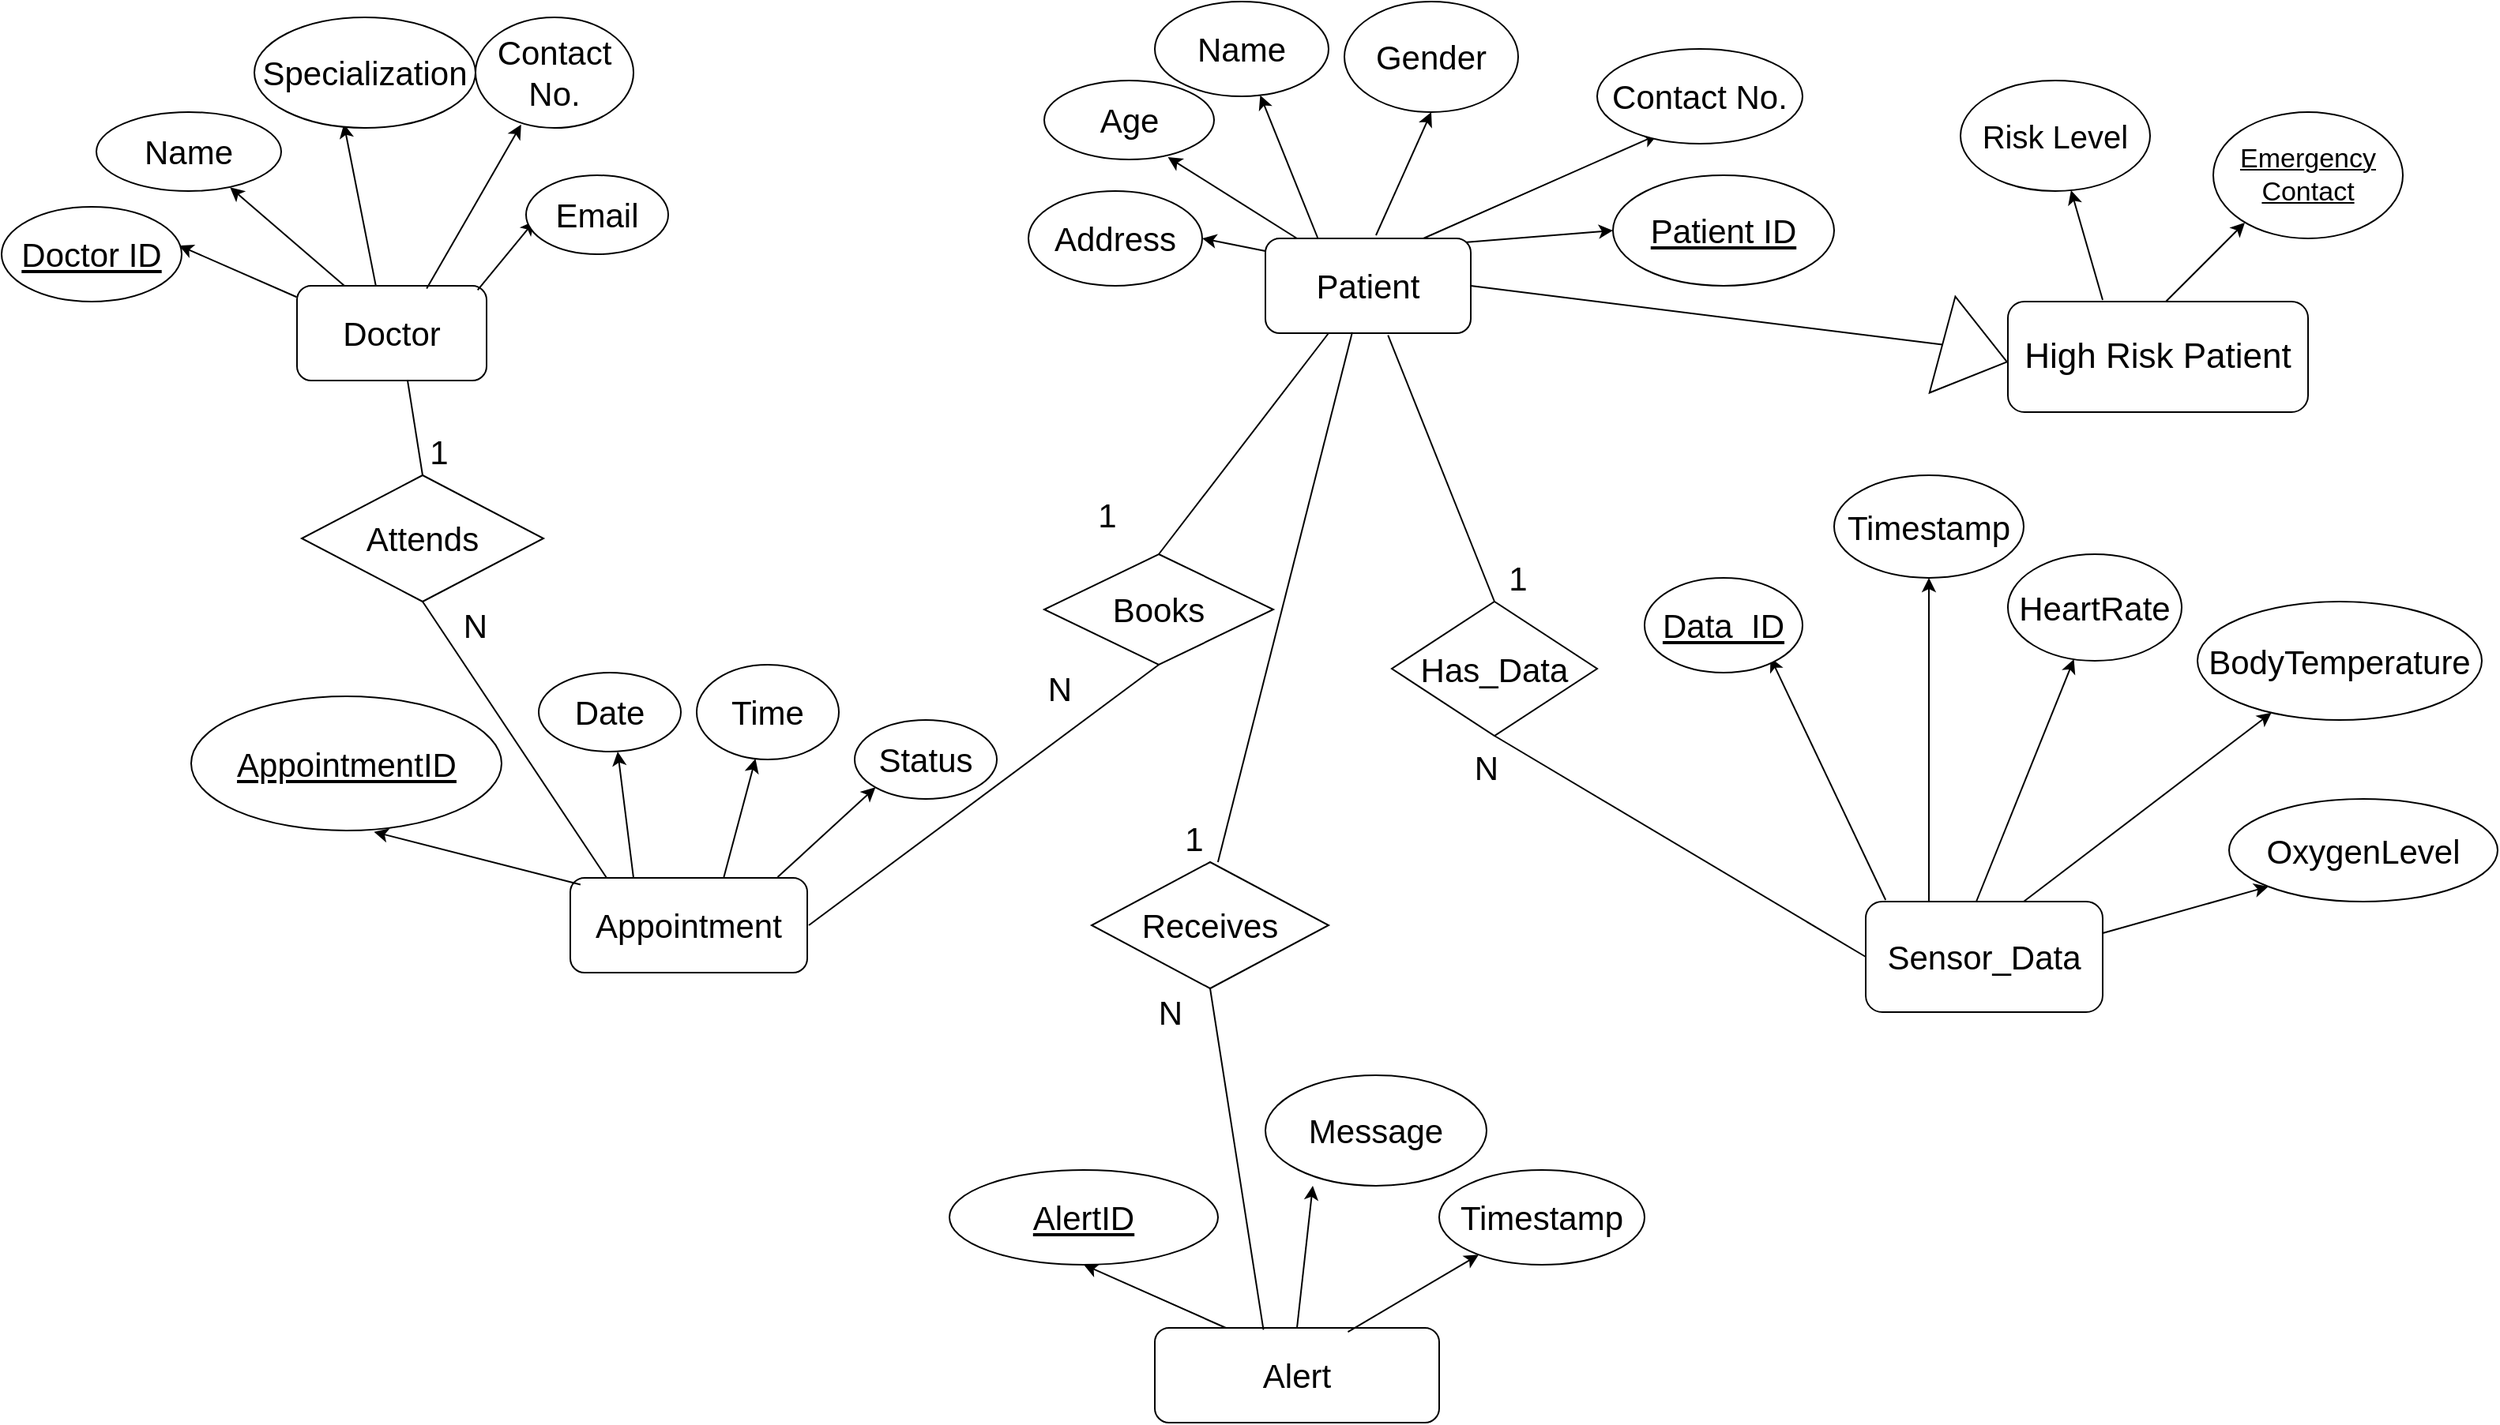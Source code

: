 <mxfile version="26.0.15">
  <diagram id="C5RBs43oDa-KdzZeNtuy" name="Page-1">
    <mxGraphModel dx="2514" dy="914" grid="1" gridSize="10" guides="1" tooltips="1" connect="1" arrows="1" fold="1" page="1" pageScale="1" pageWidth="827" pageHeight="1169" math="0" shadow="0">
      <root>
        <mxCell id="WIyWlLk6GJQsqaUBKTNV-0" />
        <mxCell id="WIyWlLk6GJQsqaUBKTNV-1" parent="WIyWlLk6GJQsqaUBKTNV-0" />
        <mxCell id="7LqxHddViOQpiFdT0loC-2" value="" style="endArrow=classic;html=1;rounded=0;exitX=0.171;exitY=0.025;exitDx=0;exitDy=0;exitPerimeter=0;fontSize=21;" edge="1" parent="WIyWlLk6GJQsqaUBKTNV-1" target="7LqxHddViOQpiFdT0loC-3">
          <mxGeometry width="50" height="50" relative="1" as="geometry">
            <mxPoint x="43.94" y="151.75" as="sourcePoint" />
            <mxPoint x="60" y="100" as="targetPoint" />
          </mxGeometry>
        </mxCell>
        <mxCell id="7LqxHddViOQpiFdT0loC-3" value="Name" style="ellipse;whiteSpace=wrap;html=1;fontSize=21;" vertex="1" parent="WIyWlLk6GJQsqaUBKTNV-1">
          <mxGeometry x="-60" width="110" height="60" as="geometry" />
        </mxCell>
        <mxCell id="7LqxHddViOQpiFdT0loC-4" value="" style="endArrow=classic;html=1;rounded=0;entryX=0.728;entryY=0.97;entryDx=0;entryDy=0;entryPerimeter=0;fontSize=21;" edge="1" parent="WIyWlLk6GJQsqaUBKTNV-1" target="7LqxHddViOQpiFdT0loC-5">
          <mxGeometry width="50" height="50" relative="1" as="geometry">
            <mxPoint x="30" y="150" as="sourcePoint" />
            <mxPoint x="-10" y="110" as="targetPoint" />
          </mxGeometry>
        </mxCell>
        <mxCell id="7LqxHddViOQpiFdT0loC-5" value="Age" style="ellipse;whiteSpace=wrap;html=1;fontSize=21;" vertex="1" parent="WIyWlLk6GJQsqaUBKTNV-1">
          <mxGeometry x="-130" y="50" width="107.5" height="50" as="geometry" />
        </mxCell>
        <mxCell id="7LqxHddViOQpiFdT0loC-6" value="" style="endArrow=classic;html=1;rounded=0;entryX=0.5;entryY=1;entryDx=0;entryDy=0;fontSize=21;" edge="1" parent="WIyWlLk6GJQsqaUBKTNV-1" target="7LqxHddViOQpiFdT0loC-7">
          <mxGeometry width="50" height="50" relative="1" as="geometry">
            <mxPoint x="80" y="148" as="sourcePoint" />
            <mxPoint x="100" y="100" as="targetPoint" />
          </mxGeometry>
        </mxCell>
        <mxCell id="7LqxHddViOQpiFdT0loC-7" value="Gender" style="ellipse;whiteSpace=wrap;html=1;fontSize=21;" vertex="1" parent="WIyWlLk6GJQsqaUBKTNV-1">
          <mxGeometry x="60" width="110" height="70" as="geometry" />
        </mxCell>
        <mxCell id="7LqxHddViOQpiFdT0loC-8" style="edgeStyle=orthogonalEdgeStyle;rounded=0;orthogonalLoop=1;jettySize=auto;html=1;exitX=0.5;exitY=1;exitDx=0;exitDy=0;fontSize=21;" edge="1" parent="WIyWlLk6GJQsqaUBKTNV-1" source="7LqxHddViOQpiFdT0loC-7" target="7LqxHddViOQpiFdT0loC-7">
          <mxGeometry relative="1" as="geometry" />
        </mxCell>
        <mxCell id="7LqxHddViOQpiFdT0loC-9" value="" style="endArrow=classic;html=1;rounded=0;entryX=0.294;entryY=0.906;entryDx=0;entryDy=0;entryPerimeter=0;fontSize=21;" edge="1" parent="WIyWlLk6GJQsqaUBKTNV-1" target="7LqxHddViOQpiFdT0loC-10">
          <mxGeometry width="50" height="50" relative="1" as="geometry">
            <mxPoint x="110" y="150" as="sourcePoint" />
            <mxPoint x="150" y="80" as="targetPoint" />
          </mxGeometry>
        </mxCell>
        <mxCell id="7LqxHddViOQpiFdT0loC-10" value="Contact No." style="ellipse;whiteSpace=wrap;html=1;fontSize=21;" vertex="1" parent="WIyWlLk6GJQsqaUBKTNV-1">
          <mxGeometry x="220" y="30" width="130" height="60" as="geometry" />
        </mxCell>
        <mxCell id="7LqxHddViOQpiFdT0loC-11" value="" style="endArrow=classic;html=1;rounded=0;exitX=0.958;exitY=0.044;exitDx=0;exitDy=0;exitPerimeter=0;fontSize=21;entryX=0;entryY=0.5;entryDx=0;entryDy=0;" edge="1" parent="WIyWlLk6GJQsqaUBKTNV-1" source="7LqxHddViOQpiFdT0loC-16" target="7LqxHddViOQpiFdT0loC-12">
          <mxGeometry width="50" height="50" relative="1" as="geometry">
            <mxPoint x="140" y="150" as="sourcePoint" />
            <mxPoint x="190" y="100" as="targetPoint" />
          </mxGeometry>
        </mxCell>
        <mxCell id="7LqxHddViOQpiFdT0loC-12" value="&lt;u&gt;Patient ID&lt;/u&gt;" style="ellipse;whiteSpace=wrap;html=1;fontSize=21;" vertex="1" parent="WIyWlLk6GJQsqaUBKTNV-1">
          <mxGeometry x="230" y="110" width="140" height="70" as="geometry" />
        </mxCell>
        <mxCell id="7LqxHddViOQpiFdT0loC-13" value="" style="endArrow=classic;html=1;rounded=0;exitX=0;exitY=0.143;exitDx=0;exitDy=0;exitPerimeter=0;entryX=1;entryY=0.5;entryDx=0;entryDy=0;fontSize=21;" edge="1" parent="WIyWlLk6GJQsqaUBKTNV-1" target="7LqxHddViOQpiFdT0loC-14">
          <mxGeometry width="50" height="50" relative="1" as="geometry">
            <mxPoint x="20" y="160.01" as="sourcePoint" />
            <mxPoint x="-30" y="150" as="targetPoint" />
          </mxGeometry>
        </mxCell>
        <mxCell id="7LqxHddViOQpiFdT0loC-14" value="Address" style="ellipse;whiteSpace=wrap;html=1;fontSize=21;" vertex="1" parent="WIyWlLk6GJQsqaUBKTNV-1">
          <mxGeometry x="-140" y="120" width="110" height="60" as="geometry" />
        </mxCell>
        <mxCell id="7LqxHddViOQpiFdT0loC-16" value="&lt;font&gt;Patient&lt;/font&gt;" style="rounded=1;whiteSpace=wrap;html=1;fontSize=21;" vertex="1" parent="WIyWlLk6GJQsqaUBKTNV-1">
          <mxGeometry x="10" y="150" width="130" height="60" as="geometry" />
        </mxCell>
        <mxCell id="7LqxHddViOQpiFdT0loC-18" value="&lt;font&gt;Doctor&lt;/font&gt;" style="rounded=1;whiteSpace=wrap;html=1;fontSize=21;" vertex="1" parent="WIyWlLk6GJQsqaUBKTNV-1">
          <mxGeometry x="-603" y="180" width="120" height="60" as="geometry" />
        </mxCell>
        <mxCell id="7LqxHddViOQpiFdT0loC-19" value="" style="endArrow=classic;html=1;rounded=0;exitX=-0.002;exitY=0.119;exitDx=0;exitDy=0;entryX=0.715;entryY=0.934;entryDx=0;entryDy=0;entryPerimeter=0;exitPerimeter=0;fontSize=21;" edge="1" parent="WIyWlLk6GJQsqaUBKTNV-1" source="7LqxHddViOQpiFdT0loC-18">
          <mxGeometry width="50" height="50" relative="1" as="geometry">
            <mxPoint x="-605.11" y="183.08" as="sourcePoint" />
            <mxPoint x="-677.65" y="154.53" as="targetPoint" />
          </mxGeometry>
        </mxCell>
        <mxCell id="7LqxHddViOQpiFdT0loC-22" value="&lt;u&gt;&lt;font&gt;Doctor ID&lt;/font&gt;&lt;/u&gt;" style="ellipse;whiteSpace=wrap;html=1;fontSize=21;" vertex="1" parent="WIyWlLk6GJQsqaUBKTNV-1">
          <mxGeometry x="-790" y="130" width="114" height="60" as="geometry" />
        </mxCell>
        <mxCell id="7LqxHddViOQpiFdT0loC-25" value="" style="endArrow=classic;html=1;rounded=0;entryX=0.723;entryY=0.953;entryDx=0;entryDy=0;entryPerimeter=0;exitX=0.25;exitY=0;exitDx=0;exitDy=0;fontSize=21;" edge="1" parent="WIyWlLk6GJQsqaUBKTNV-1" source="7LqxHddViOQpiFdT0loC-18" target="7LqxHddViOQpiFdT0loC-26">
          <mxGeometry width="50" height="50" relative="1" as="geometry">
            <mxPoint x="-593" y="180" as="sourcePoint" />
            <mxPoint x="-633" y="130" as="targetPoint" />
          </mxGeometry>
        </mxCell>
        <mxCell id="7LqxHddViOQpiFdT0loC-26" value="Name" style="ellipse;whiteSpace=wrap;html=1;fontSize=21;" vertex="1" parent="WIyWlLk6GJQsqaUBKTNV-1">
          <mxGeometry x="-730" y="70" width="117" height="50" as="geometry" />
        </mxCell>
        <mxCell id="7LqxHddViOQpiFdT0loC-27" value="" style="endArrow=classic;html=1;rounded=0;entryX=0.405;entryY=0.964;entryDx=0;entryDy=0;entryPerimeter=0;exitX=0.416;exitY=0.001;exitDx=0;exitDy=0;exitPerimeter=0;fontSize=21;" edge="1" parent="WIyWlLk6GJQsqaUBKTNV-1" source="7LqxHddViOQpiFdT0loC-18" target="7LqxHddViOQpiFdT0loC-28">
          <mxGeometry width="50" height="50" relative="1" as="geometry">
            <mxPoint x="-573" y="180" as="sourcePoint" />
            <mxPoint x="-573" y="120" as="targetPoint" />
          </mxGeometry>
        </mxCell>
        <mxCell id="7LqxHddViOQpiFdT0loC-28" value="Specialization" style="ellipse;whiteSpace=wrap;html=1;fontSize=21;" vertex="1" parent="WIyWlLk6GJQsqaUBKTNV-1">
          <mxGeometry x="-630" y="10" width="140" height="70" as="geometry" />
        </mxCell>
        <mxCell id="7LqxHddViOQpiFdT0loC-30" value="" style="endArrow=classic;html=1;rounded=0;entryX=0.289;entryY=0.97;entryDx=0;entryDy=0;entryPerimeter=0;exitX=0.684;exitY=0.03;exitDx=0;exitDy=0;exitPerimeter=0;fontSize=21;" edge="1" parent="WIyWlLk6GJQsqaUBKTNV-1" source="7LqxHddViOQpiFdT0loC-18" target="7LqxHddViOQpiFdT0loC-31">
          <mxGeometry width="50" height="50" relative="1" as="geometry">
            <mxPoint x="-523" y="180" as="sourcePoint" />
            <mxPoint x="-473" y="130" as="targetPoint" />
          </mxGeometry>
        </mxCell>
        <mxCell id="7LqxHddViOQpiFdT0loC-31" value="Contact No." style="ellipse;whiteSpace=wrap;html=1;fontSize=21;" vertex="1" parent="WIyWlLk6GJQsqaUBKTNV-1">
          <mxGeometry x="-490" y="10" width="100" height="70" as="geometry" />
        </mxCell>
        <mxCell id="7LqxHddViOQpiFdT0loC-32" value="" style="endArrow=classic;html=1;rounded=0;exitX=0.953;exitY=0.045;exitDx=0;exitDy=0;exitPerimeter=0;entryX=0.004;entryY=0.723;entryDx=0;entryDy=0;entryPerimeter=0;fontSize=21;" edge="1" parent="WIyWlLk6GJQsqaUBKTNV-1" source="7LqxHddViOQpiFdT0loC-18">
          <mxGeometry width="50" height="50" relative="1" as="geometry">
            <mxPoint x="-493" y="178" as="sourcePoint" />
            <mxPoint x="-452.64" y="138.92" as="targetPoint" />
          </mxGeometry>
        </mxCell>
        <mxCell id="7LqxHddViOQpiFdT0loC-33" value="Email" style="ellipse;whiteSpace=wrap;html=1;fontSize=21;" vertex="1" parent="WIyWlLk6GJQsqaUBKTNV-1">
          <mxGeometry x="-458" y="110" width="90" height="50" as="geometry" />
        </mxCell>
        <mxCell id="7LqxHddViOQpiFdT0loC-34" value="&lt;font&gt;Sensor_Data&lt;/font&gt;" style="rounded=1;whiteSpace=wrap;html=1;fontSize=21;" vertex="1" parent="WIyWlLk6GJQsqaUBKTNV-1">
          <mxGeometry x="390" y="570" width="150" height="70" as="geometry" />
        </mxCell>
        <mxCell id="7LqxHddViOQpiFdT0loC-35" value="" style="endArrow=classic;html=1;rounded=0;exitX=0.084;exitY=-0.014;exitDx=0;exitDy=0;exitPerimeter=0;entryX=0.797;entryY=0.841;entryDx=0;entryDy=0;entryPerimeter=0;fontSize=21;" edge="1" parent="WIyWlLk6GJQsqaUBKTNV-1" source="7LqxHddViOQpiFdT0loC-34" target="7LqxHddViOQpiFdT0loC-37">
          <mxGeometry width="50" height="50" relative="1" as="geometry">
            <mxPoint x="420" y="570" as="sourcePoint" />
            <mxPoint x="375.355" y="542.678" as="targetPoint" />
          </mxGeometry>
        </mxCell>
        <mxCell id="7LqxHddViOQpiFdT0loC-37" value="&lt;font&gt;&lt;u&gt;Data_ID&lt;/u&gt;&lt;/font&gt;" style="ellipse;whiteSpace=wrap;html=1;fontSize=21;" vertex="1" parent="WIyWlLk6GJQsqaUBKTNV-1">
          <mxGeometry x="250" y="365" width="100" height="60" as="geometry" />
        </mxCell>
        <mxCell id="7LqxHddViOQpiFdT0loC-38" value="" style="endArrow=classic;html=1;rounded=0;fontSize=21;" edge="1" parent="WIyWlLk6GJQsqaUBKTNV-1" target="7LqxHddViOQpiFdT0loC-39">
          <mxGeometry width="50" height="50" relative="1" as="geometry">
            <mxPoint x="430" y="570" as="sourcePoint" />
            <mxPoint x="420" y="510" as="targetPoint" />
          </mxGeometry>
        </mxCell>
        <mxCell id="7LqxHddViOQpiFdT0loC-39" value="Timestamp" style="ellipse;whiteSpace=wrap;html=1;fontSize=21;" vertex="1" parent="WIyWlLk6GJQsqaUBKTNV-1">
          <mxGeometry x="370" y="300" width="120" height="65" as="geometry" />
        </mxCell>
        <mxCell id="7LqxHddViOQpiFdT0loC-40" value="" style="endArrow=classic;html=1;rounded=0;fontSize=21;" edge="1" parent="WIyWlLk6GJQsqaUBKTNV-1" target="7LqxHddViOQpiFdT0loC-41">
          <mxGeometry width="50" height="50" relative="1" as="geometry">
            <mxPoint x="460" y="570" as="sourcePoint" />
            <mxPoint x="500" y="510" as="targetPoint" />
          </mxGeometry>
        </mxCell>
        <mxCell id="7LqxHddViOQpiFdT0loC-41" value="HeartRate" style="ellipse;whiteSpace=wrap;html=1;fontSize=21;" vertex="1" parent="WIyWlLk6GJQsqaUBKTNV-1">
          <mxGeometry x="480" y="350" width="110" height="67.5" as="geometry" />
        </mxCell>
        <mxCell id="7LqxHddViOQpiFdT0loC-42" value="" style="endArrow=classic;html=1;rounded=0;fontSize=21;" edge="1" parent="WIyWlLk6GJQsqaUBKTNV-1" target="7LqxHddViOQpiFdT0loC-43">
          <mxGeometry width="50" height="50" relative="1" as="geometry">
            <mxPoint x="490" y="570" as="sourcePoint" />
            <mxPoint x="560" y="500" as="targetPoint" />
          </mxGeometry>
        </mxCell>
        <mxCell id="7LqxHddViOQpiFdT0loC-43" value="BodyTemperature" style="ellipse;whiteSpace=wrap;html=1;fontSize=21;" vertex="1" parent="WIyWlLk6GJQsqaUBKTNV-1">
          <mxGeometry x="600" y="380" width="180" height="75" as="geometry" />
        </mxCell>
        <mxCell id="7LqxHddViOQpiFdT0loC-44" value="" style="endArrow=classic;html=1;rounded=0;fontSize=21;entryX=0;entryY=1;entryDx=0;entryDy=0;" edge="1" parent="WIyWlLk6GJQsqaUBKTNV-1" target="7LqxHddViOQpiFdT0loC-45">
          <mxGeometry width="50" height="50" relative="1" as="geometry">
            <mxPoint x="540" y="590" as="sourcePoint" />
            <mxPoint x="590" y="550" as="targetPoint" />
          </mxGeometry>
        </mxCell>
        <mxCell id="7LqxHddViOQpiFdT0loC-45" value="OxygenLevel" style="ellipse;whiteSpace=wrap;html=1;fontSize=21;" vertex="1" parent="WIyWlLk6GJQsqaUBKTNV-1">
          <mxGeometry x="620" y="505" width="170" height="65" as="geometry" />
        </mxCell>
        <mxCell id="7LqxHddViOQpiFdT0loC-47" value="&lt;font&gt;Appointment&lt;/font&gt;" style="rounded=1;whiteSpace=wrap;html=1;fontSize=21;" vertex="1" parent="WIyWlLk6GJQsqaUBKTNV-1">
          <mxGeometry x="-430" y="555" width="150" height="60" as="geometry" />
        </mxCell>
        <mxCell id="7LqxHddViOQpiFdT0loC-48" value="" style="endArrow=classic;html=1;rounded=0;entryX=0.589;entryY=1.01;entryDx=0;entryDy=0;entryPerimeter=0;exitX=0.043;exitY=0.071;exitDx=0;exitDy=0;exitPerimeter=0;fontSize=21;" edge="1" parent="WIyWlLk6GJQsqaUBKTNV-1" source="7LqxHddViOQpiFdT0loC-47" target="7LqxHddViOQpiFdT0loC-50">
          <mxGeometry width="50" height="50" relative="1" as="geometry">
            <mxPoint x="-430" y="555" as="sourcePoint" />
            <mxPoint x="-430" y="495" as="targetPoint" />
          </mxGeometry>
        </mxCell>
        <mxCell id="7LqxHddViOQpiFdT0loC-50" value="&lt;u&gt;AppointmentID&lt;/u&gt;" style="ellipse;whiteSpace=wrap;html=1;fontSize=21;" vertex="1" parent="WIyWlLk6GJQsqaUBKTNV-1">
          <mxGeometry x="-670" y="440" width="196.5" height="85" as="geometry" />
        </mxCell>
        <mxCell id="7LqxHddViOQpiFdT0loC-51" value="" style="endArrow=classic;html=1;rounded=0;fontSize=21;" edge="1" parent="WIyWlLk6GJQsqaUBKTNV-1">
          <mxGeometry width="50" height="50" relative="1" as="geometry">
            <mxPoint x="-390" y="555" as="sourcePoint" />
            <mxPoint x="-400" y="475" as="targetPoint" />
          </mxGeometry>
        </mxCell>
        <mxCell id="7LqxHddViOQpiFdT0loC-52" value="Date" style="ellipse;whiteSpace=wrap;html=1;fontSize=21;" vertex="1" parent="WIyWlLk6GJQsqaUBKTNV-1">
          <mxGeometry x="-450" y="425" width="90" height="50" as="geometry" />
        </mxCell>
        <mxCell id="7LqxHddViOQpiFdT0loC-53" value="" style="endArrow=classic;html=1;rounded=0;exitX=0.648;exitY=-0.008;exitDx=0;exitDy=0;exitPerimeter=0;fontSize=21;" edge="1" parent="WIyWlLk6GJQsqaUBKTNV-1" source="7LqxHddViOQpiFdT0loC-47" target="7LqxHddViOQpiFdT0loC-54">
          <mxGeometry width="50" height="50" relative="1" as="geometry">
            <mxPoint x="-360" y="555" as="sourcePoint" />
            <mxPoint x="-330" y="485" as="targetPoint" />
          </mxGeometry>
        </mxCell>
        <mxCell id="7LqxHddViOQpiFdT0loC-54" value="Time" style="ellipse;whiteSpace=wrap;html=1;fontSize=21;" vertex="1" parent="WIyWlLk6GJQsqaUBKTNV-1">
          <mxGeometry x="-350" y="420" width="90" height="60" as="geometry" />
        </mxCell>
        <mxCell id="7LqxHddViOQpiFdT0loC-55" value="" style="endArrow=classic;html=1;rounded=0;exitX=0.875;exitY=-0.008;exitDx=0;exitDy=0;exitPerimeter=0;entryX=0;entryY=1;entryDx=0;entryDy=0;fontSize=21;" edge="1" parent="WIyWlLk6GJQsqaUBKTNV-1" source="7LqxHddViOQpiFdT0loC-47" target="7LqxHddViOQpiFdT0loC-56">
          <mxGeometry width="50" height="50" relative="1" as="geometry">
            <mxPoint x="-280" y="560" as="sourcePoint" />
            <mxPoint x="-250" y="495" as="targetPoint" />
          </mxGeometry>
        </mxCell>
        <mxCell id="7LqxHddViOQpiFdT0loC-56" value="Status" style="ellipse;whiteSpace=wrap;html=1;fontSize=21;" vertex="1" parent="WIyWlLk6GJQsqaUBKTNV-1">
          <mxGeometry x="-250" y="455" width="90" height="50" as="geometry" />
        </mxCell>
        <mxCell id="7LqxHddViOQpiFdT0loC-57" value="&lt;font&gt;Alert&lt;/font&gt;" style="rounded=1;whiteSpace=wrap;html=1;fontSize=21;" vertex="1" parent="WIyWlLk6GJQsqaUBKTNV-1">
          <mxGeometry x="-60" y="840" width="180" height="60" as="geometry" />
        </mxCell>
        <mxCell id="7LqxHddViOQpiFdT0loC-58" value="" style="endArrow=classic;html=1;rounded=0;exitX=0.25;exitY=0;exitDx=0;exitDy=0;entryX=0.5;entryY=1;entryDx=0;entryDy=0;fontSize=21;" edge="1" parent="WIyWlLk6GJQsqaUBKTNV-1" source="7LqxHddViOQpiFdT0loC-57" target="7LqxHddViOQpiFdT0loC-59">
          <mxGeometry width="50" height="50" relative="1" as="geometry">
            <mxPoint x="-40" y="860" as="sourcePoint" />
            <mxPoint x="-90" y="820" as="targetPoint" />
            <Array as="points" />
          </mxGeometry>
        </mxCell>
        <mxCell id="7LqxHddViOQpiFdT0loC-59" value="&lt;u&gt;AlertID&lt;/u&gt;" style="ellipse;whiteSpace=wrap;html=1;fontSize=21;" vertex="1" parent="WIyWlLk6GJQsqaUBKTNV-1">
          <mxGeometry x="-190" y="740" width="170" height="60" as="geometry" />
        </mxCell>
        <mxCell id="7LqxHddViOQpiFdT0loC-60" value="" style="endArrow=classic;html=1;rounded=0;exitX=0.5;exitY=0;exitDx=0;exitDy=0;fontSize=21;" edge="1" parent="WIyWlLk6GJQsqaUBKTNV-1" source="7LqxHddViOQpiFdT0loC-57">
          <mxGeometry width="50" height="50" relative="1" as="geometry">
            <mxPoint x="-20" y="856" as="sourcePoint" />
            <mxPoint x="40" y="750" as="targetPoint" />
            <Array as="points">
              <mxPoint x="40" y="750" />
            </Array>
          </mxGeometry>
        </mxCell>
        <mxCell id="7LqxHddViOQpiFdT0loC-61" value="Message" style="ellipse;whiteSpace=wrap;html=1;fontSize=21;" vertex="1" parent="WIyWlLk6GJQsqaUBKTNV-1">
          <mxGeometry x="10" y="680" width="140" height="70" as="geometry" />
        </mxCell>
        <mxCell id="7LqxHddViOQpiFdT0loC-62" value="" style="endArrow=classic;html=1;rounded=0;fontSize=21;exitX=0.679;exitY=0.043;exitDx=0;exitDy=0;exitPerimeter=0;" edge="1" parent="WIyWlLk6GJQsqaUBKTNV-1" source="7LqxHddViOQpiFdT0loC-57" target="7LqxHddViOQpiFdT0loC-63">
          <mxGeometry width="50" height="50" relative="1" as="geometry">
            <mxPoint x="50" y="860" as="sourcePoint" />
            <mxPoint x="100" y="810" as="targetPoint" />
          </mxGeometry>
        </mxCell>
        <mxCell id="7LqxHddViOQpiFdT0loC-63" value="Timestamp" style="ellipse;whiteSpace=wrap;html=1;fontSize=21;" vertex="1" parent="WIyWlLk6GJQsqaUBKTNV-1">
          <mxGeometry x="120" y="740" width="130" height="60" as="geometry" />
        </mxCell>
        <mxCell id="7LqxHddViOQpiFdT0loC-64" value="&lt;font&gt;Has_Data&lt;/font&gt;" style="rhombus;whiteSpace=wrap;html=1;fontSize=21;" vertex="1" parent="WIyWlLk6GJQsqaUBKTNV-1">
          <mxGeometry x="90" y="380" width="130" height="85" as="geometry" />
        </mxCell>
        <mxCell id="7LqxHddViOQpiFdT0loC-65" value="" style="endArrow=none;html=1;rounded=0;exitX=0.5;exitY=0;exitDx=0;exitDy=0;entryX=0.597;entryY=1.022;entryDx=0;entryDy=0;entryPerimeter=0;fontSize=21;" edge="1" parent="WIyWlLk6GJQsqaUBKTNV-1" source="7LqxHddViOQpiFdT0loC-64" target="7LqxHddViOQpiFdT0loC-16">
          <mxGeometry width="50" height="50" relative="1" as="geometry">
            <mxPoint x="120" y="290" as="sourcePoint" />
            <mxPoint x="80" y="210" as="targetPoint" />
          </mxGeometry>
        </mxCell>
        <mxCell id="7LqxHddViOQpiFdT0loC-66" value="" style="endArrow=none;html=1;rounded=0;entryX=0.5;entryY=1;entryDx=0;entryDy=0;exitX=0;exitY=0.5;exitDx=0;exitDy=0;fontSize=21;" edge="1" parent="WIyWlLk6GJQsqaUBKTNV-1" source="7LqxHddViOQpiFdT0loC-34" target="7LqxHddViOQpiFdT0loC-64">
          <mxGeometry width="50" height="50" relative="1" as="geometry">
            <mxPoint x="120" y="425" as="sourcePoint" />
            <mxPoint x="170" y="375" as="targetPoint" />
          </mxGeometry>
        </mxCell>
        <mxCell id="7LqxHddViOQpiFdT0loC-67" value="&lt;font&gt;Books&lt;/font&gt;" style="rhombus;whiteSpace=wrap;html=1;fontSize=21;" vertex="1" parent="WIyWlLk6GJQsqaUBKTNV-1">
          <mxGeometry x="-130" y="350" width="145" height="70" as="geometry" />
        </mxCell>
        <mxCell id="7LqxHddViOQpiFdT0loC-68" value="" style="endArrow=none;html=1;rounded=0;exitX=0.5;exitY=0;exitDx=0;exitDy=0;fontSize=21;" edge="1" parent="WIyWlLk6GJQsqaUBKTNV-1" source="7LqxHddViOQpiFdT0loC-67">
          <mxGeometry width="50" height="50" relative="1" as="geometry">
            <mxPoint x="-40" y="260" as="sourcePoint" />
            <mxPoint x="50" y="210" as="targetPoint" />
          </mxGeometry>
        </mxCell>
        <mxCell id="7LqxHddViOQpiFdT0loC-69" value="" style="endArrow=none;html=1;rounded=0;entryX=0.5;entryY=1;entryDx=0;entryDy=0;fontSize=21;" edge="1" parent="WIyWlLk6GJQsqaUBKTNV-1" target="7LqxHddViOQpiFdT0loC-67">
          <mxGeometry width="50" height="50" relative="1" as="geometry">
            <mxPoint x="-279" y="585" as="sourcePoint" />
            <mxPoint x="-70" y="375" as="targetPoint" />
          </mxGeometry>
        </mxCell>
        <mxCell id="7LqxHddViOQpiFdT0loC-70" value="&lt;font&gt;Attends&lt;/font&gt;" style="rhombus;whiteSpace=wrap;html=1;rotation=0;fontSize=21;" vertex="1" parent="WIyWlLk6GJQsqaUBKTNV-1">
          <mxGeometry x="-600" y="300" width="153" height="80" as="geometry" />
        </mxCell>
        <mxCell id="7LqxHddViOQpiFdT0loC-71" value="" style="endArrow=none;html=1;rounded=0;exitX=0.5;exitY=0;exitDx=0;exitDy=0;fontSize=21;" edge="1" parent="WIyWlLk6GJQsqaUBKTNV-1" source="7LqxHddViOQpiFdT0loC-70">
          <mxGeometry width="50" height="50" relative="1" as="geometry">
            <mxPoint x="-583" y="290" as="sourcePoint" />
            <mxPoint x="-533" y="240" as="targetPoint" />
          </mxGeometry>
        </mxCell>
        <mxCell id="7LqxHddViOQpiFdT0loC-72" value="" style="endArrow=none;html=1;rounded=0;exitX=0.149;exitY=0.027;exitDx=0;exitDy=0;exitPerimeter=0;entryX=0.5;entryY=1;entryDx=0;entryDy=0;fontSize=21;" edge="1" parent="WIyWlLk6GJQsqaUBKTNV-1" target="7LqxHddViOQpiFdT0loC-70">
          <mxGeometry width="50" height="50" relative="1" as="geometry">
            <mxPoint x="-407.0" y="555" as="sourcePoint" />
            <mxPoint x="-480" y="370" as="targetPoint" />
          </mxGeometry>
        </mxCell>
        <mxCell id="7LqxHddViOQpiFdT0loC-74" value="&lt;font&gt;Receives&lt;/font&gt;" style="rhombus;whiteSpace=wrap;html=1;fontSize=21;" vertex="1" parent="WIyWlLk6GJQsqaUBKTNV-1">
          <mxGeometry x="-100" y="545" width="150" height="80" as="geometry" />
        </mxCell>
        <mxCell id="7LqxHddViOQpiFdT0loC-75" value="" style="endArrow=none;html=1;rounded=0;exitX=0.533;exitY=0;exitDx=0;exitDy=0;exitPerimeter=0;entryX=0.423;entryY=0.989;entryDx=0;entryDy=0;entryPerimeter=0;fontSize=21;" edge="1" parent="WIyWlLk6GJQsqaUBKTNV-1" source="7LqxHddViOQpiFdT0loC-74" target="7LqxHddViOQpiFdT0loC-16">
          <mxGeometry width="50" height="50" relative="1" as="geometry">
            <mxPoint x="30" y="450" as="sourcePoint" />
            <mxPoint x="70" y="210" as="targetPoint" />
          </mxGeometry>
        </mxCell>
        <mxCell id="7LqxHddViOQpiFdT0loC-76" value="" style="endArrow=none;html=1;rounded=0;entryX=0.5;entryY=1;entryDx=0;entryDy=0;exitX=0.382;exitY=0.019;exitDx=0;exitDy=0;exitPerimeter=0;fontSize=21;" edge="1" parent="WIyWlLk6GJQsqaUBKTNV-1" source="7LqxHddViOQpiFdT0loC-57" target="7LqxHddViOQpiFdT0loC-74">
          <mxGeometry width="50" height="50" relative="1" as="geometry">
            <mxPoint y="790" as="sourcePoint" />
            <mxPoint x="-30" y="640" as="targetPoint" />
          </mxGeometry>
        </mxCell>
        <mxCell id="7LqxHddViOQpiFdT0loC-77" value="1" style="text;html=1;align=center;verticalAlign=middle;whiteSpace=wrap;rounded=0;fontSize=21;" vertex="1" parent="WIyWlLk6GJQsqaUBKTNV-1">
          <mxGeometry x="-543" y="270" width="60" height="30" as="geometry" />
        </mxCell>
        <mxCell id="7LqxHddViOQpiFdT0loC-78" value="N" style="text;html=1;align=center;verticalAlign=middle;whiteSpace=wrap;rounded=0;fontSize=21;" vertex="1" parent="WIyWlLk6GJQsqaUBKTNV-1">
          <mxGeometry x="-520" y="380" width="60" height="30" as="geometry" />
        </mxCell>
        <mxCell id="7LqxHddViOQpiFdT0loC-79" value="1" style="text;html=1;align=center;verticalAlign=middle;whiteSpace=wrap;rounded=0;fontSize=21;" vertex="1" parent="WIyWlLk6GJQsqaUBKTNV-1">
          <mxGeometry x="-140" y="300" width="100" height="50" as="geometry" />
        </mxCell>
        <mxCell id="7LqxHddViOQpiFdT0loC-80" value="1" style="text;html=1;align=center;verticalAlign=middle;whiteSpace=wrap;rounded=0;fontSize=21;" vertex="1" parent="WIyWlLk6GJQsqaUBKTNV-1">
          <mxGeometry x="-65" y="515" width="60" height="30" as="geometry" />
        </mxCell>
        <mxCell id="7LqxHddViOQpiFdT0loC-81" value="&lt;font&gt;N&lt;/font&gt;" style="text;html=1;align=center;verticalAlign=middle;whiteSpace=wrap;rounded=0;fontSize=21;" vertex="1" parent="WIyWlLk6GJQsqaUBKTNV-1">
          <mxGeometry x="-150" y="420" width="60" height="30" as="geometry" />
        </mxCell>
        <mxCell id="7LqxHddViOQpiFdT0loC-82" value="1" style="text;html=1;align=center;verticalAlign=middle;whiteSpace=wrap;rounded=0;fontSize=21;" vertex="1" parent="WIyWlLk6GJQsqaUBKTNV-1">
          <mxGeometry x="140" y="350" width="60" height="30" as="geometry" />
        </mxCell>
        <mxCell id="7LqxHddViOQpiFdT0loC-83" value="&lt;font&gt;N&lt;/font&gt;" style="text;html=1;align=center;verticalAlign=middle;whiteSpace=wrap;rounded=0;fontSize=21;" vertex="1" parent="WIyWlLk6GJQsqaUBKTNV-1">
          <mxGeometry x="-80" y="625" width="60" height="30" as="geometry" />
        </mxCell>
        <mxCell id="7LqxHddViOQpiFdT0loC-84" value="&lt;font&gt;N&lt;/font&gt;" style="text;html=1;align=center;verticalAlign=middle;whiteSpace=wrap;rounded=0;fontSize=21;" vertex="1" parent="WIyWlLk6GJQsqaUBKTNV-1">
          <mxGeometry x="120" y="470" width="60" height="30" as="geometry" />
        </mxCell>
        <mxCell id="7LqxHddViOQpiFdT0loC-89" value="" style="triangle;whiteSpace=wrap;html=1;rotation=-75;direction=south;" vertex="1" parent="WIyWlLk6GJQsqaUBKTNV-1">
          <mxGeometry x="427.44" y="201.59" width="63.08" height="42.31" as="geometry" />
        </mxCell>
        <mxCell id="7LqxHddViOQpiFdT0loC-90" value="" style="endArrow=none;html=1;rounded=0;entryX=0;entryY=0.5;entryDx=0;entryDy=0;exitX=1;exitY=0.5;exitDx=0;exitDy=0;" edge="1" parent="WIyWlLk6GJQsqaUBKTNV-1" source="7LqxHddViOQpiFdT0loC-16" target="7LqxHddViOQpiFdT0loC-89">
          <mxGeometry width="50" height="50" relative="1" as="geometry">
            <mxPoint x="370" y="260" as="sourcePoint" />
            <mxPoint x="420" y="210" as="targetPoint" />
          </mxGeometry>
        </mxCell>
        <mxCell id="7LqxHddViOQpiFdT0loC-91" value="&lt;font style=&quot;font-size: 22px;&quot;&gt;High Risk Patient&lt;/font&gt;" style="rounded=1;whiteSpace=wrap;html=1;" vertex="1" parent="WIyWlLk6GJQsqaUBKTNV-1">
          <mxGeometry x="480" y="190" width="190" height="70" as="geometry" />
        </mxCell>
        <mxCell id="7LqxHddViOQpiFdT0loC-97" value="Risk Level" style="ellipse;whiteSpace=wrap;html=1;fontSize=20;fontStyle=0" vertex="1" parent="WIyWlLk6GJQsqaUBKTNV-1">
          <mxGeometry x="450" y="50" width="120" height="70" as="geometry" />
        </mxCell>
        <mxCell id="7LqxHddViOQpiFdT0loC-99" value="" style="endArrow=classic;html=1;rounded=0;" edge="1" parent="WIyWlLk6GJQsqaUBKTNV-1" target="7LqxHddViOQpiFdT0loC-97">
          <mxGeometry width="50" height="50" relative="1" as="geometry">
            <mxPoint x="540" y="189" as="sourcePoint" />
            <mxPoint x="510" y="120" as="targetPoint" />
          </mxGeometry>
        </mxCell>
        <mxCell id="7LqxHddViOQpiFdT0loC-100" value="" style="endArrow=classic;html=1;rounded=0;" edge="1" parent="WIyWlLk6GJQsqaUBKTNV-1">
          <mxGeometry width="50" height="50" relative="1" as="geometry">
            <mxPoint x="580" y="190" as="sourcePoint" />
            <mxPoint x="630" y="140" as="targetPoint" />
          </mxGeometry>
        </mxCell>
        <mxCell id="7LqxHddViOQpiFdT0loC-101" value="&lt;font style=&quot;font-size: 17px;&quot;&gt;&lt;span&gt;Emergency Contact&lt;/span&gt;&lt;/font&gt;" style="ellipse;whiteSpace=wrap;html=1;fontStyle=4" vertex="1" parent="WIyWlLk6GJQsqaUBKTNV-1">
          <mxGeometry x="610" y="70" width="120" height="80" as="geometry" />
        </mxCell>
      </root>
    </mxGraphModel>
  </diagram>
</mxfile>
